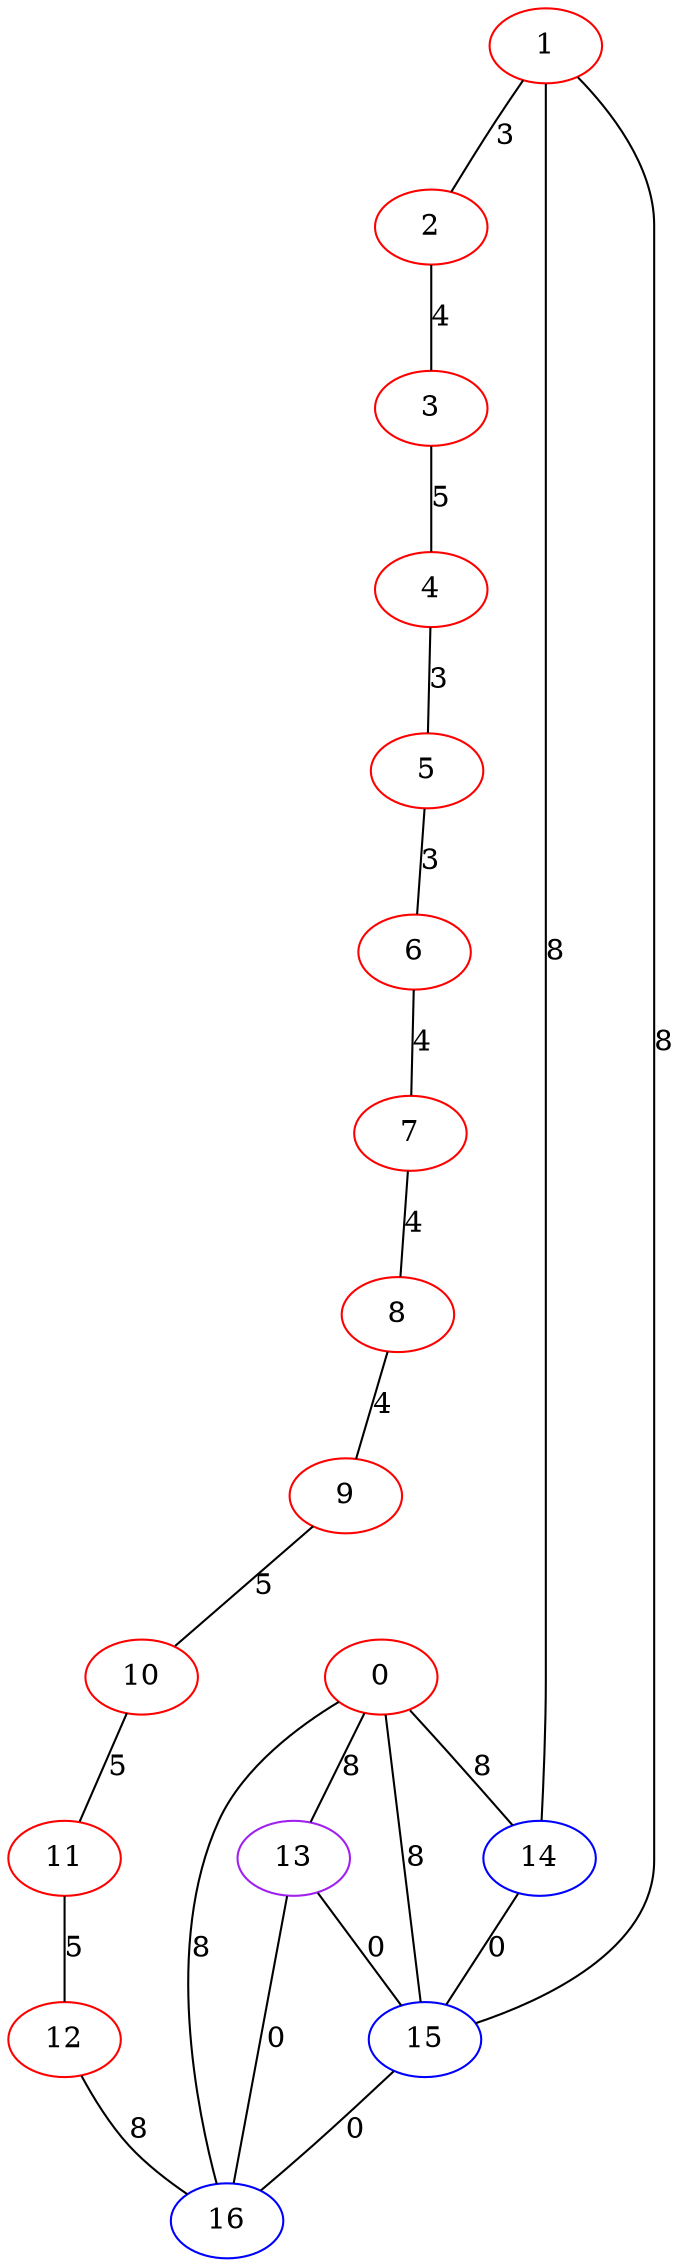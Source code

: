 graph "" {
0 [color=red, weight=1];
1 [color=red, weight=1];
2 [color=red, weight=1];
3 [color=red, weight=1];
4 [color=red, weight=1];
5 [color=red, weight=1];
6 [color=red, weight=1];
7 [color=red, weight=1];
8 [color=red, weight=1];
9 [color=red, weight=1];
10 [color=red, weight=1];
11 [color=red, weight=1];
12 [color=red, weight=1];
13 [color=purple, weight=4];
14 [color=blue, weight=3];
15 [color=blue, weight=3];
16 [color=blue, weight=3];
0 -- 16  [key=0, label=8];
0 -- 13  [key=0, label=8];
0 -- 14  [key=0, label=8];
0 -- 15  [key=0, label=8];
1 -- 2  [key=0, label=3];
1 -- 14  [key=0, label=8];
1 -- 15  [key=0, label=8];
2 -- 3  [key=0, label=4];
3 -- 4  [key=0, label=5];
4 -- 5  [key=0, label=3];
5 -- 6  [key=0, label=3];
6 -- 7  [key=0, label=4];
7 -- 8  [key=0, label=4];
8 -- 9  [key=0, label=4];
9 -- 10  [key=0, label=5];
10 -- 11  [key=0, label=5];
11 -- 12  [key=0, label=5];
12 -- 16  [key=0, label=8];
13 -- 16  [key=0, label=0];
13 -- 15  [key=0, label=0];
14 -- 15  [key=0, label=0];
15 -- 16  [key=0, label=0];
}
